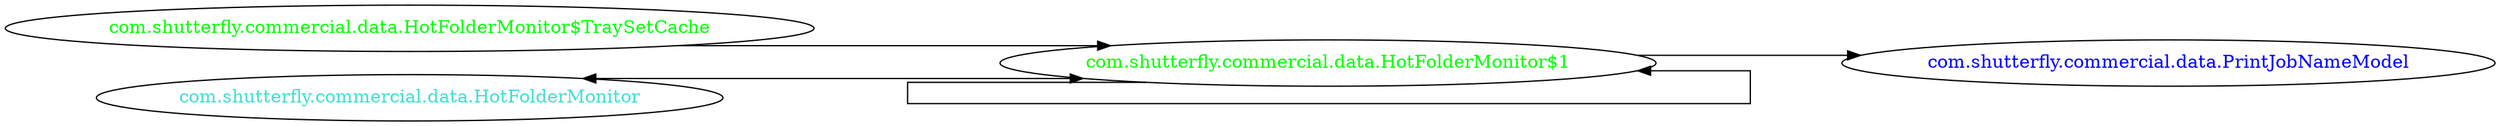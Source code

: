 digraph dependencyGraph {
 concentrate=true;
 ranksep="2.0";
 rankdir="LR"; 
 splines="ortho";
"com.shutterfly.commercial.data.HotFolderMonitor$1" [fontcolor="red"];
"com.shutterfly.commercial.data.PrintJobNameModel" [ fontcolor="blue" ];
"com.shutterfly.commercial.data.HotFolderMonitor$1"->"com.shutterfly.commercial.data.PrintJobNameModel";
"com.shutterfly.commercial.data.HotFolderMonitor$1" [ fontcolor="green" ];
"com.shutterfly.commercial.data.HotFolderMonitor$1"->"com.shutterfly.commercial.data.HotFolderMonitor$1";
"com.shutterfly.commercial.data.HotFolderMonitor$TraySetCache" [ fontcolor="green" ];
"com.shutterfly.commercial.data.HotFolderMonitor$TraySetCache"->"com.shutterfly.commercial.data.HotFolderMonitor$1";
"com.shutterfly.commercial.data.HotFolderMonitor" [ fontcolor="turquoise" ];
"com.shutterfly.commercial.data.HotFolderMonitor"->"com.shutterfly.commercial.data.HotFolderMonitor$1" [dir=both];
}